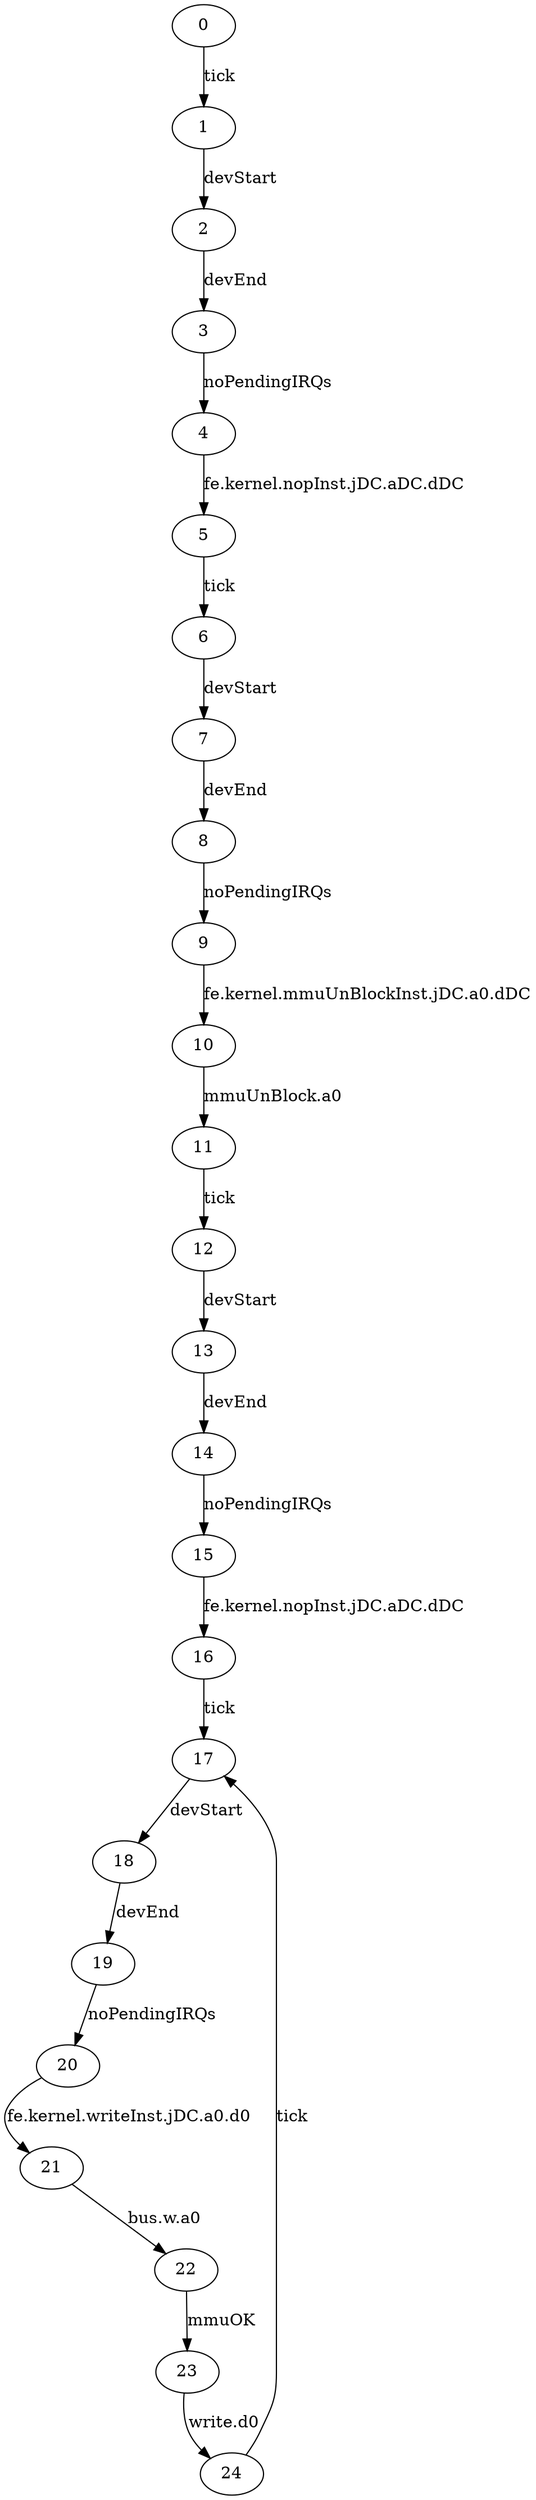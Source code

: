 digraph G {
  0 -> 1 [ label="tick" ];
  1 -> 2 [ label="devStart" ];
  2 -> 3 [ label="devEnd" ];
  3 -> 4 [ label="noPendingIRQs" ];
  4 -> 5 [ label="fe.kernel.nopInst.jDC.aDC.dDC" ];
  5 -> 6 [ label="tick" ];
  6 -> 7 [ label="devStart" ];
  7 -> 8 [ label="devEnd" ];
  8 -> 9 [ label="noPendingIRQs" ];
  9 -> 10 [ label="fe.kernel.mmuUnBlockInst.jDC.a0.dDC" ];
  10 -> 11 [ label="mmuUnBlock.a0" ];
  11 -> 12 [ label="tick" ];
  12 -> 13 [ label="devStart" ];
  13 -> 14 [ label="devEnd" ];
  14 -> 15 [ label="noPendingIRQs" ];
  15 -> 16 [ label="fe.kernel.nopInst.jDC.aDC.dDC" ];
  16 -> 17 [ label="tick" ];
  17 -> 18 [ label="devStart" ];
  18 -> 19 [ label="devEnd" ];
  19 -> 20 [ label="noPendingIRQs" ];
  20 -> 21 [ label="fe.kernel.writeInst.jDC.a0.d0" ];
  21 -> 22 [ label="bus.w.a0" ];
  22 -> 23 [ label="mmuOK" ];
  23 -> 24 [ label="write.d0" ];
  24 -> 17 [ label="tick" ];
}
